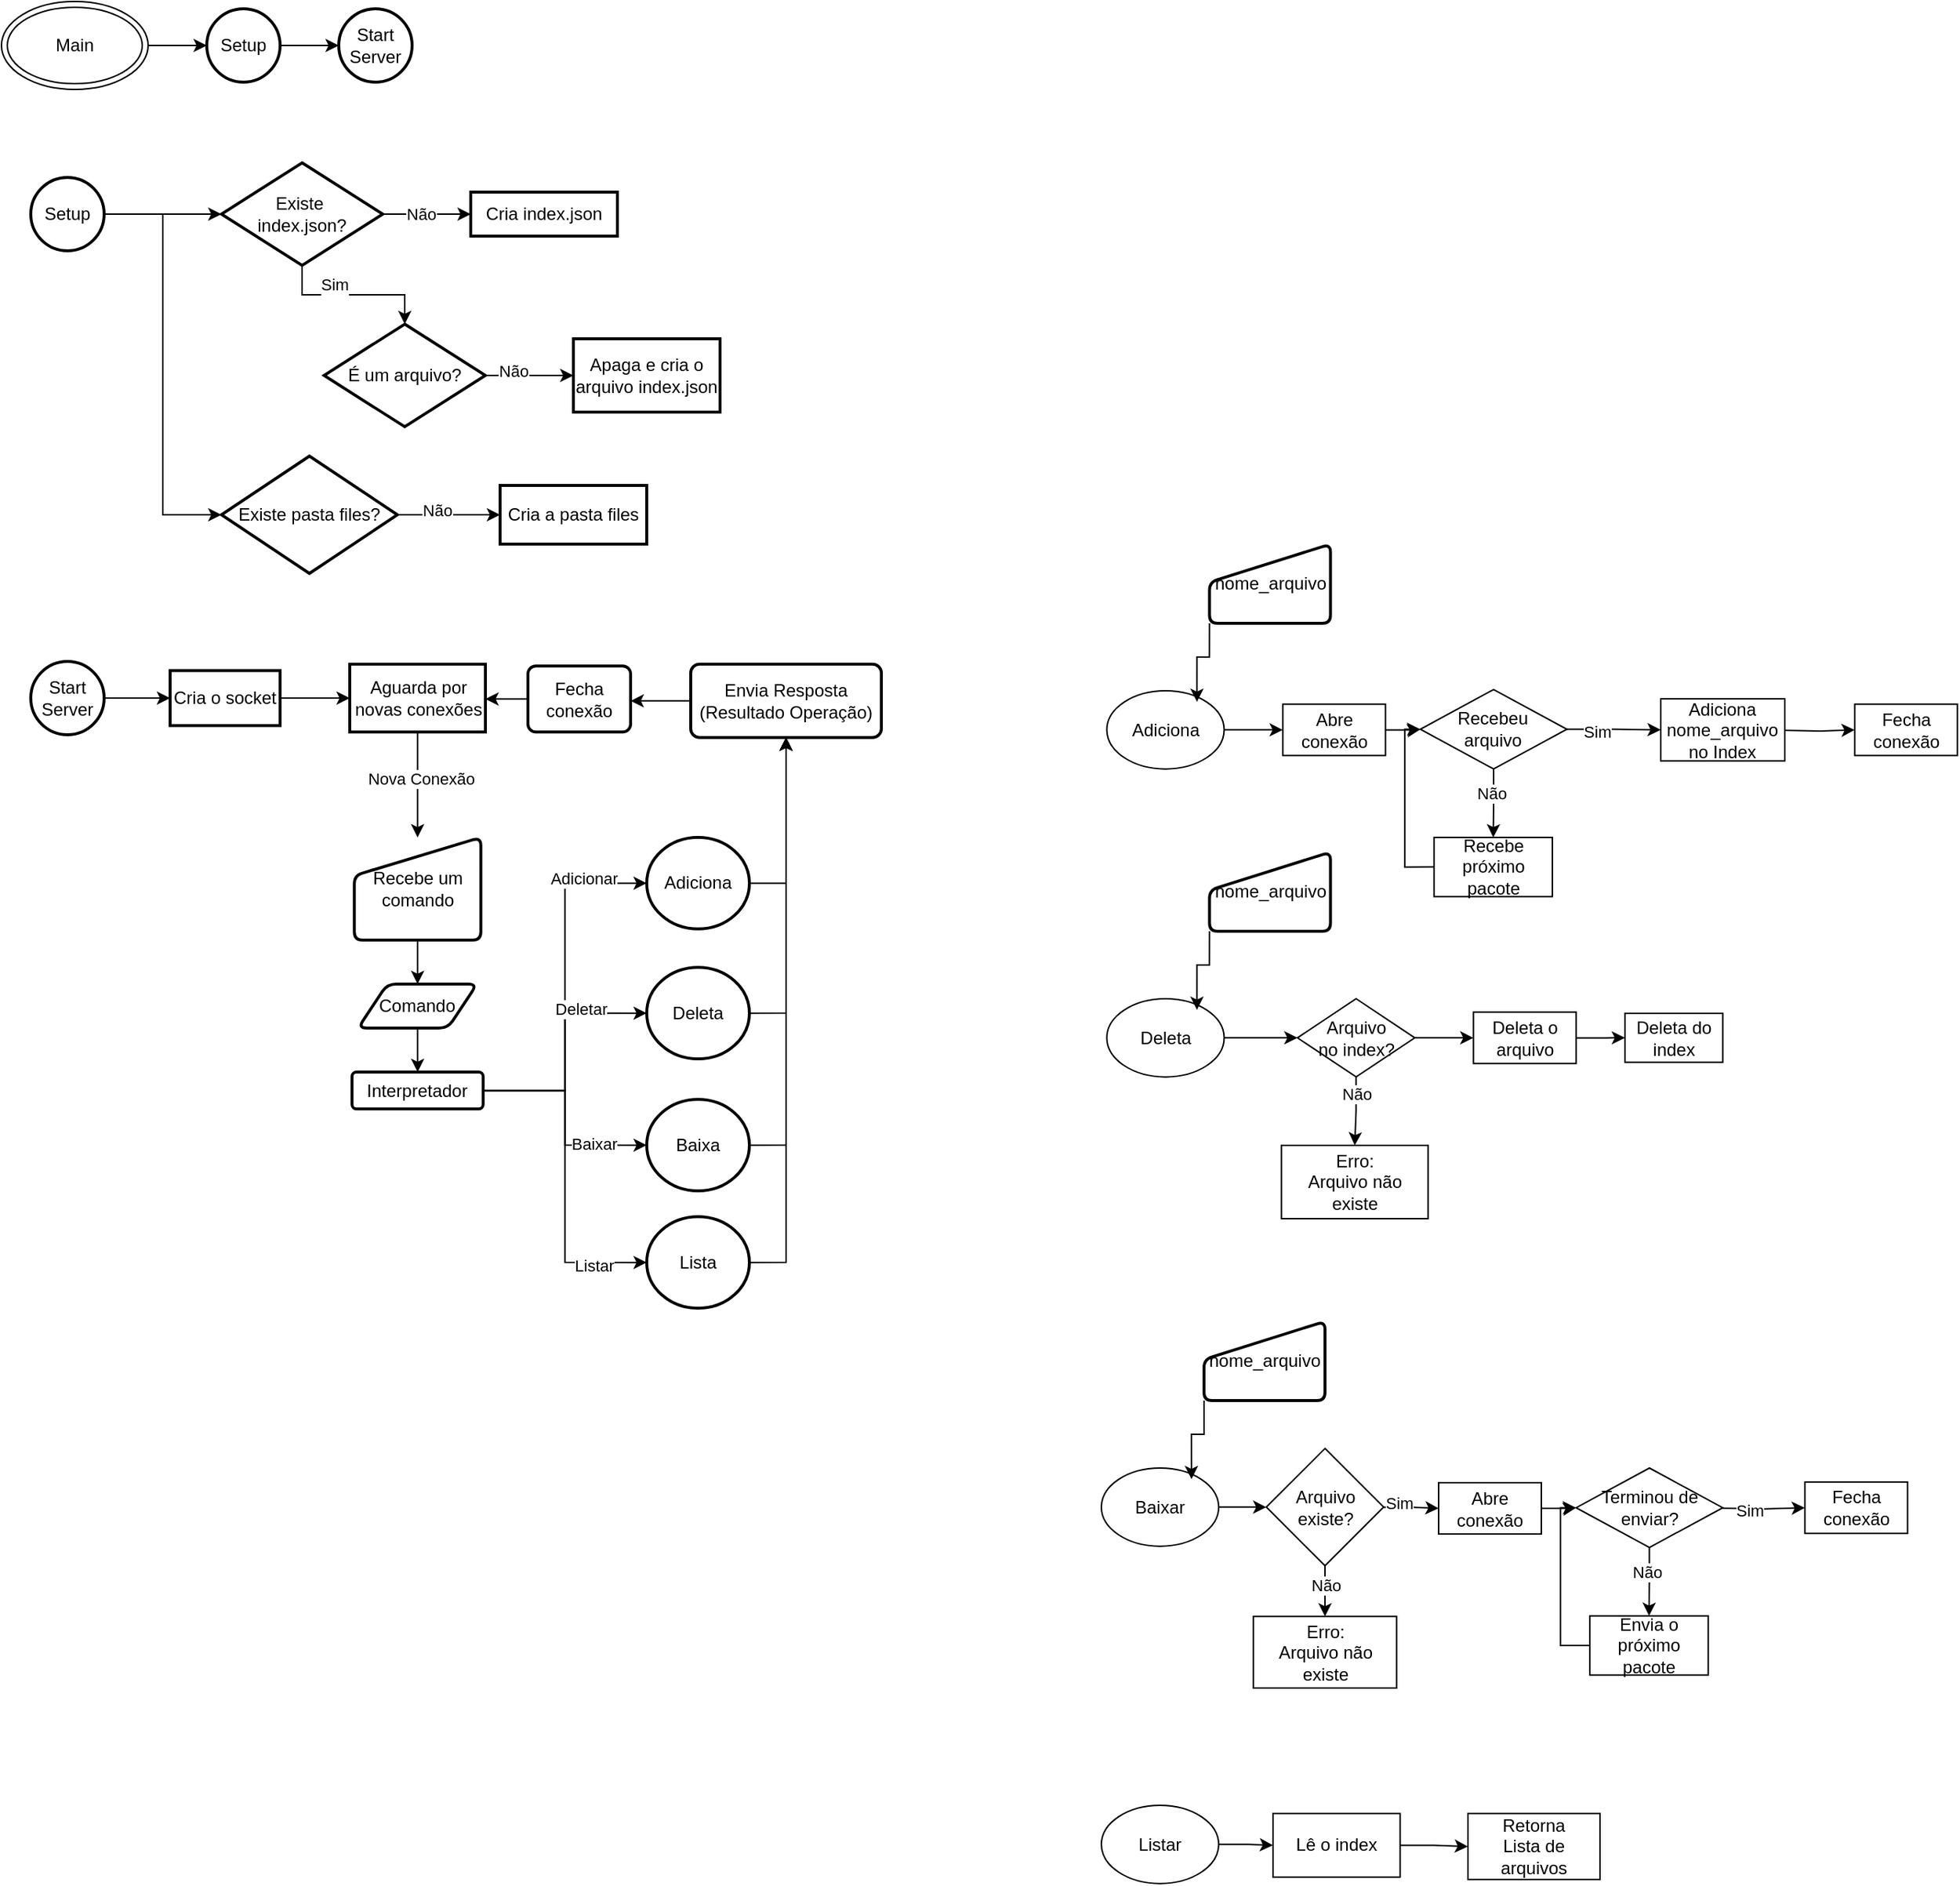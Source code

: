<mxfile version="26.2.10">
  <diagram id="C5RBs43oDa-KdzZeNtuy" name="Page-1">
    <mxGraphModel dx="2792" dy="1654" grid="1" gridSize="10" guides="1" tooltips="1" connect="1" arrows="1" fold="1" page="1" pageScale="1" pageWidth="827" pageHeight="1169" math="0" shadow="0">
      <root>
        <mxCell id="WIyWlLk6GJQsqaUBKTNV-0" />
        <mxCell id="WIyWlLk6GJQsqaUBKTNV-1" parent="WIyWlLk6GJQsqaUBKTNV-0" />
        <mxCell id="AQV6Ltq1wuZ7xdeaDdIy-26" value="" style="edgeStyle=orthogonalEdgeStyle;rounded=0;orthogonalLoop=1;jettySize=auto;html=1;" parent="WIyWlLk6GJQsqaUBKTNV-1" source="AQV6Ltq1wuZ7xdeaDdIy-14" target="AQV6Ltq1wuZ7xdeaDdIy-25" edge="1">
          <mxGeometry relative="1" as="geometry" />
        </mxCell>
        <mxCell id="AQV6Ltq1wuZ7xdeaDdIy-14" value="Setup" style="strokeWidth=2;html=1;shape=mxgraph.flowchart.start_2;whiteSpace=wrap;" parent="WIyWlLk6GJQsqaUBKTNV-1" vertex="1">
          <mxGeometry x="160" y="45" width="50" height="50" as="geometry" />
        </mxCell>
        <mxCell id="AQV6Ltq1wuZ7xdeaDdIy-18" value="" style="edgeStyle=orthogonalEdgeStyle;rounded=0;orthogonalLoop=1;jettySize=auto;html=1;" parent="WIyWlLk6GJQsqaUBKTNV-1" source="AQV6Ltq1wuZ7xdeaDdIy-17" target="AQV6Ltq1wuZ7xdeaDdIy-14" edge="1">
          <mxGeometry relative="1" as="geometry" />
        </mxCell>
        <mxCell id="AQV6Ltq1wuZ7xdeaDdIy-17" value="&lt;div&gt;Main&lt;/div&gt;" style="ellipse;shape=doubleEllipse;whiteSpace=wrap;html=1;" parent="WIyWlLk6GJQsqaUBKTNV-1" vertex="1">
          <mxGeometry x="20" y="40" width="100" height="60" as="geometry" />
        </mxCell>
        <mxCell id="AQV6Ltq1wuZ7xdeaDdIy-32" value="" style="edgeStyle=orthogonalEdgeStyle;rounded=0;orthogonalLoop=1;jettySize=auto;html=1;" parent="WIyWlLk6GJQsqaUBKTNV-1" source="AQV6Ltq1wuZ7xdeaDdIy-20" target="AQV6Ltq1wuZ7xdeaDdIy-31" edge="1">
          <mxGeometry relative="1" as="geometry">
            <Array as="points">
              <mxPoint x="160" y="185" />
              <mxPoint x="160" y="185" />
            </Array>
          </mxGeometry>
        </mxCell>
        <mxCell id="AQV6Ltq1wuZ7xdeaDdIy-49" value="" style="edgeStyle=orthogonalEdgeStyle;rounded=0;orthogonalLoop=1;jettySize=auto;html=1;" parent="WIyWlLk6GJQsqaUBKTNV-1" source="AQV6Ltq1wuZ7xdeaDdIy-20" target="AQV6Ltq1wuZ7xdeaDdIy-48" edge="1">
          <mxGeometry relative="1" as="geometry">
            <Array as="points">
              <mxPoint x="130" y="185" />
              <mxPoint x="130" y="390" />
            </Array>
          </mxGeometry>
        </mxCell>
        <mxCell id="AQV6Ltq1wuZ7xdeaDdIy-20" value="&lt;div&gt;Setup&lt;/div&gt;" style="strokeWidth=2;html=1;shape=mxgraph.flowchart.start_2;whiteSpace=wrap;" parent="WIyWlLk6GJQsqaUBKTNV-1" vertex="1">
          <mxGeometry x="40" y="160" width="50" height="50" as="geometry" />
        </mxCell>
        <mxCell id="AQV6Ltq1wuZ7xdeaDdIy-25" value="&lt;div&gt;Start Server&lt;/div&gt;" style="strokeWidth=2;html=1;shape=mxgraph.flowchart.start_2;whiteSpace=wrap;" parent="WIyWlLk6GJQsqaUBKTNV-1" vertex="1">
          <mxGeometry x="250" y="45" width="50" height="50" as="geometry" />
        </mxCell>
        <mxCell id="AQV6Ltq1wuZ7xdeaDdIy-36" value="" style="edgeStyle=orthogonalEdgeStyle;rounded=0;orthogonalLoop=1;jettySize=auto;html=1;" parent="WIyWlLk6GJQsqaUBKTNV-1" source="AQV6Ltq1wuZ7xdeaDdIy-31" target="AQV6Ltq1wuZ7xdeaDdIy-35" edge="1">
          <mxGeometry relative="1" as="geometry" />
        </mxCell>
        <mxCell id="AQV6Ltq1wuZ7xdeaDdIy-37" value="&lt;div&gt;Não&lt;/div&gt;" style="edgeLabel;html=1;align=center;verticalAlign=middle;resizable=0;points=[];" parent="AQV6Ltq1wuZ7xdeaDdIy-36" vertex="1" connectable="0">
          <mxGeometry x="-0.158" relative="1" as="geometry">
            <mxPoint as="offset" />
          </mxGeometry>
        </mxCell>
        <mxCell id="AQV6Ltq1wuZ7xdeaDdIy-43" value="" style="edgeStyle=orthogonalEdgeStyle;rounded=0;orthogonalLoop=1;jettySize=auto;html=1;" parent="WIyWlLk6GJQsqaUBKTNV-1" source="AQV6Ltq1wuZ7xdeaDdIy-31" target="AQV6Ltq1wuZ7xdeaDdIy-42" edge="1">
          <mxGeometry relative="1" as="geometry" />
        </mxCell>
        <mxCell id="AQV6Ltq1wuZ7xdeaDdIy-44" value="&lt;div&gt;Sim&lt;/div&gt;&lt;div&gt;&lt;br&gt;&lt;/div&gt;" style="edgeLabel;html=1;align=center;verticalAlign=middle;resizable=0;points=[];" parent="AQV6Ltq1wuZ7xdeaDdIy-43" vertex="1" connectable="0">
          <mxGeometry x="-0.246" relative="1" as="geometry">
            <mxPoint as="offset" />
          </mxGeometry>
        </mxCell>
        <mxCell id="AQV6Ltq1wuZ7xdeaDdIy-31" value="&lt;div&gt;Existe&amp;nbsp;&lt;/div&gt;&lt;div&gt;index.json?&lt;/div&gt;" style="strokeWidth=2;html=1;shape=mxgraph.flowchart.decision;whiteSpace=wrap;" parent="WIyWlLk6GJQsqaUBKTNV-1" vertex="1">
          <mxGeometry x="170" y="150" width="110" height="70" as="geometry" />
        </mxCell>
        <mxCell id="AQV6Ltq1wuZ7xdeaDdIy-35" value="&lt;div&gt;Cria index.json&lt;/div&gt;" style="whiteSpace=wrap;html=1;strokeWidth=2;" parent="WIyWlLk6GJQsqaUBKTNV-1" vertex="1">
          <mxGeometry x="340" y="170" width="100" height="30" as="geometry" />
        </mxCell>
        <mxCell id="AQV6Ltq1wuZ7xdeaDdIy-46" value="" style="edgeStyle=orthogonalEdgeStyle;rounded=0;orthogonalLoop=1;jettySize=auto;html=1;" parent="WIyWlLk6GJQsqaUBKTNV-1" source="AQV6Ltq1wuZ7xdeaDdIy-42" target="AQV6Ltq1wuZ7xdeaDdIy-45" edge="1">
          <mxGeometry relative="1" as="geometry" />
        </mxCell>
        <mxCell id="AQV6Ltq1wuZ7xdeaDdIy-47" value="&lt;div&gt;Não&lt;/div&gt;" style="edgeLabel;html=1;align=center;verticalAlign=middle;resizable=0;points=[];" parent="AQV6Ltq1wuZ7xdeaDdIy-46" vertex="1" connectable="0">
          <mxGeometry x="-0.369" y="3" relative="1" as="geometry">
            <mxPoint as="offset" />
          </mxGeometry>
        </mxCell>
        <mxCell id="AQV6Ltq1wuZ7xdeaDdIy-42" value="É um arquivo?" style="strokeWidth=2;html=1;shape=mxgraph.flowchart.decision;whiteSpace=wrap;" parent="WIyWlLk6GJQsqaUBKTNV-1" vertex="1">
          <mxGeometry x="240" y="260" width="110" height="70" as="geometry" />
        </mxCell>
        <mxCell id="AQV6Ltq1wuZ7xdeaDdIy-45" value="&lt;div&gt;Apaga e cria o arquivo index.json&lt;/div&gt;" style="whiteSpace=wrap;html=1;strokeWidth=2;" parent="WIyWlLk6GJQsqaUBKTNV-1" vertex="1">
          <mxGeometry x="410" y="270" width="100" height="50" as="geometry" />
        </mxCell>
        <mxCell id="AQV6Ltq1wuZ7xdeaDdIy-53" value="" style="edgeStyle=orthogonalEdgeStyle;rounded=0;orthogonalLoop=1;jettySize=auto;html=1;" parent="WIyWlLk6GJQsqaUBKTNV-1" source="AQV6Ltq1wuZ7xdeaDdIy-48" target="AQV6Ltq1wuZ7xdeaDdIy-52" edge="1">
          <mxGeometry relative="1" as="geometry" />
        </mxCell>
        <mxCell id="AQV6Ltq1wuZ7xdeaDdIy-54" value="&lt;div&gt;Não&lt;/div&gt;" style="edgeLabel;html=1;align=center;verticalAlign=middle;resizable=0;points=[];" parent="AQV6Ltq1wuZ7xdeaDdIy-53" vertex="1" connectable="0">
          <mxGeometry x="-0.229" y="3" relative="1" as="geometry">
            <mxPoint as="offset" />
          </mxGeometry>
        </mxCell>
        <mxCell id="AQV6Ltq1wuZ7xdeaDdIy-48" value="&lt;div&gt;Existe pasta files?&lt;/div&gt;" style="rhombus;whiteSpace=wrap;html=1;strokeWidth=2;" parent="WIyWlLk6GJQsqaUBKTNV-1" vertex="1">
          <mxGeometry x="170" y="350" width="120" height="80" as="geometry" />
        </mxCell>
        <mxCell id="AQV6Ltq1wuZ7xdeaDdIy-52" value="&lt;div&gt;Cria a pasta files&lt;/div&gt;" style="whiteSpace=wrap;html=1;strokeWidth=2;" parent="WIyWlLk6GJQsqaUBKTNV-1" vertex="1">
          <mxGeometry x="360" y="370" width="100" height="40" as="geometry" />
        </mxCell>
        <mxCell id="AQV6Ltq1wuZ7xdeaDdIy-57" value="" style="edgeStyle=orthogonalEdgeStyle;rounded=0;orthogonalLoop=1;jettySize=auto;html=1;" parent="WIyWlLk6GJQsqaUBKTNV-1" source="AQV6Ltq1wuZ7xdeaDdIy-55" target="AQV6Ltq1wuZ7xdeaDdIy-56" edge="1">
          <mxGeometry relative="1" as="geometry" />
        </mxCell>
        <mxCell id="AQV6Ltq1wuZ7xdeaDdIy-55" value="Start&lt;br&gt;Server" style="strokeWidth=2;html=1;shape=mxgraph.flowchart.start_2;whiteSpace=wrap;" parent="WIyWlLk6GJQsqaUBKTNV-1" vertex="1">
          <mxGeometry x="40" y="490" width="50" height="50" as="geometry" />
        </mxCell>
        <mxCell id="AQV6Ltq1wuZ7xdeaDdIy-59" value="" style="edgeStyle=orthogonalEdgeStyle;rounded=0;orthogonalLoop=1;jettySize=auto;html=1;" parent="WIyWlLk6GJQsqaUBKTNV-1" source="AQV6Ltq1wuZ7xdeaDdIy-56" target="AQV6Ltq1wuZ7xdeaDdIy-58" edge="1">
          <mxGeometry relative="1" as="geometry" />
        </mxCell>
        <mxCell id="AQV6Ltq1wuZ7xdeaDdIy-56" value="Cria o socket" style="whiteSpace=wrap;html=1;strokeWidth=2;" parent="WIyWlLk6GJQsqaUBKTNV-1" vertex="1">
          <mxGeometry x="135" y="496.25" width="75" height="37.5" as="geometry" />
        </mxCell>
        <mxCell id="AQV6Ltq1wuZ7xdeaDdIy-71" value="" style="edgeStyle=orthogonalEdgeStyle;rounded=0;orthogonalLoop=1;jettySize=auto;html=1;" parent="WIyWlLk6GJQsqaUBKTNV-1" source="AQV6Ltq1wuZ7xdeaDdIy-58" target="AQV6Ltq1wuZ7xdeaDdIy-70" edge="1">
          <mxGeometry relative="1" as="geometry" />
        </mxCell>
        <mxCell id="AQV6Ltq1wuZ7xdeaDdIy-73" value="Nova Conexão" style="edgeLabel;html=1;align=center;verticalAlign=middle;resizable=0;points=[];" parent="AQV6Ltq1wuZ7xdeaDdIy-71" vertex="1" connectable="0">
          <mxGeometry x="-0.108" y="2" relative="1" as="geometry">
            <mxPoint as="offset" />
          </mxGeometry>
        </mxCell>
        <mxCell id="AQV6Ltq1wuZ7xdeaDdIy-58" value="&lt;div&gt;Aguarda por &lt;br&gt;&lt;/div&gt;&lt;div&gt;novas conexões&lt;/div&gt;" style="whiteSpace=wrap;html=1;strokeWidth=2;" parent="WIyWlLk6GJQsqaUBKTNV-1" vertex="1">
          <mxGeometry x="257.5" y="491.88" width="92.5" height="46.25" as="geometry" />
        </mxCell>
        <mxCell id="AQV6Ltq1wuZ7xdeaDdIy-76" value="" style="edgeStyle=orthogonalEdgeStyle;rounded=0;orthogonalLoop=1;jettySize=auto;html=1;" parent="WIyWlLk6GJQsqaUBKTNV-1" source="AQV6Ltq1wuZ7xdeaDdIy-70" target="AQV6Ltq1wuZ7xdeaDdIy-75" edge="1">
          <mxGeometry relative="1" as="geometry" />
        </mxCell>
        <mxCell id="AQV6Ltq1wuZ7xdeaDdIy-70" value="Recebe um comando" style="html=1;strokeWidth=2;shape=manualInput;whiteSpace=wrap;rounded=1;size=26;arcSize=11;" parent="WIyWlLk6GJQsqaUBKTNV-1" vertex="1">
          <mxGeometry x="260.62" y="610" width="86.25" height="70" as="geometry" />
        </mxCell>
        <mxCell id="AQV6Ltq1wuZ7xdeaDdIy-78" value="" style="edgeStyle=orthogonalEdgeStyle;rounded=0;orthogonalLoop=1;jettySize=auto;html=1;" parent="WIyWlLk6GJQsqaUBKTNV-1" source="AQV6Ltq1wuZ7xdeaDdIy-75" target="AQV6Ltq1wuZ7xdeaDdIy-77" edge="1">
          <mxGeometry relative="1" as="geometry" />
        </mxCell>
        <mxCell id="AQV6Ltq1wuZ7xdeaDdIy-75" value="&lt;div&gt;Comando&lt;/div&gt;" style="shape=parallelogram;perimeter=parallelogramPerimeter;whiteSpace=wrap;html=1;fixedSize=1;strokeWidth=2;rounded=1;arcSize=12;" parent="WIyWlLk6GJQsqaUBKTNV-1" vertex="1">
          <mxGeometry x="263.11" y="710" width="81.26" height="30" as="geometry" />
        </mxCell>
        <mxCell id="AQV6Ltq1wuZ7xdeaDdIy-88" style="edgeStyle=orthogonalEdgeStyle;rounded=0;orthogonalLoop=1;jettySize=auto;html=1;entryX=0;entryY=0.5;entryDx=0;entryDy=0;exitX=1;exitY=0.5;exitDx=0;exitDy=0;" parent="WIyWlLk6GJQsqaUBKTNV-1" source="AQV6Ltq1wuZ7xdeaDdIy-77" target="AQV6Ltq1wuZ7xdeaDdIy-80" edge="1">
          <mxGeometry relative="1" as="geometry">
            <mxPoint x="410" y="790" as="sourcePoint" />
          </mxGeometry>
        </mxCell>
        <mxCell id="AQV6Ltq1wuZ7xdeaDdIy-92" value="Adicionar" style="edgeLabel;html=1;align=center;verticalAlign=middle;resizable=0;points=[];" parent="AQV6Ltq1wuZ7xdeaDdIy-88" vertex="1" connectable="0">
          <mxGeometry x="0.66" y="3" relative="1" as="geometry">
            <mxPoint as="offset" />
          </mxGeometry>
        </mxCell>
        <mxCell id="AQV6Ltq1wuZ7xdeaDdIy-89" style="edgeStyle=orthogonalEdgeStyle;rounded=0;orthogonalLoop=1;jettySize=auto;html=1;exitX=1;exitY=0.5;exitDx=0;exitDy=0;entryX=0;entryY=0.5;entryDx=0;entryDy=0;" parent="WIyWlLk6GJQsqaUBKTNV-1" source="AQV6Ltq1wuZ7xdeaDdIy-77" target="AQV6Ltq1wuZ7xdeaDdIy-82" edge="1">
          <mxGeometry relative="1" as="geometry" />
        </mxCell>
        <mxCell id="AQV6Ltq1wuZ7xdeaDdIy-93" value="Deletar" style="edgeLabel;html=1;align=center;verticalAlign=middle;resizable=0;points=[];" parent="AQV6Ltq1wuZ7xdeaDdIy-89" vertex="1" connectable="0">
          <mxGeometry x="0.456" y="3" relative="1" as="geometry">
            <mxPoint as="offset" />
          </mxGeometry>
        </mxCell>
        <mxCell id="AQV6Ltq1wuZ7xdeaDdIy-90" style="edgeStyle=orthogonalEdgeStyle;rounded=0;orthogonalLoop=1;jettySize=auto;html=1;exitX=1;exitY=0.5;exitDx=0;exitDy=0;entryX=0;entryY=0.5;entryDx=0;entryDy=0;" parent="WIyWlLk6GJQsqaUBKTNV-1" source="AQV6Ltq1wuZ7xdeaDdIy-77" target="AQV6Ltq1wuZ7xdeaDdIy-83" edge="1">
          <mxGeometry relative="1" as="geometry" />
        </mxCell>
        <mxCell id="AQV6Ltq1wuZ7xdeaDdIy-94" value="Baixar" style="edgeLabel;html=1;align=center;verticalAlign=middle;resizable=0;points=[];" parent="AQV6Ltq1wuZ7xdeaDdIy-90" vertex="1" connectable="0">
          <mxGeometry x="0.512" y="1" relative="1" as="geometry">
            <mxPoint as="offset" />
          </mxGeometry>
        </mxCell>
        <mxCell id="AQV6Ltq1wuZ7xdeaDdIy-91" style="edgeStyle=orthogonalEdgeStyle;rounded=0;orthogonalLoop=1;jettySize=auto;html=1;exitX=1;exitY=0.5;exitDx=0;exitDy=0;entryX=0;entryY=0.5;entryDx=0;entryDy=0;" parent="WIyWlLk6GJQsqaUBKTNV-1" source="AQV6Ltq1wuZ7xdeaDdIy-77" target="AQV6Ltq1wuZ7xdeaDdIy-86" edge="1">
          <mxGeometry relative="1" as="geometry" />
        </mxCell>
        <mxCell id="AQV6Ltq1wuZ7xdeaDdIy-95" value="Listar" style="edgeLabel;html=1;align=center;verticalAlign=middle;resizable=0;points=[];" parent="AQV6Ltq1wuZ7xdeaDdIy-91" vertex="1" connectable="0">
          <mxGeometry x="0.682" y="-2" relative="1" as="geometry">
            <mxPoint as="offset" />
          </mxGeometry>
        </mxCell>
        <mxCell id="AQV6Ltq1wuZ7xdeaDdIy-77" value="Interpretador" style="whiteSpace=wrap;html=1;strokeWidth=2;rounded=1;arcSize=12;" parent="WIyWlLk6GJQsqaUBKTNV-1" vertex="1">
          <mxGeometry x="259.05" y="770" width="89.39" height="25.16" as="geometry" />
        </mxCell>
        <mxCell id="AQV6Ltq1wuZ7xdeaDdIy-107" value="" style="edgeStyle=orthogonalEdgeStyle;rounded=0;orthogonalLoop=1;jettySize=auto;html=1;" parent="WIyWlLk6GJQsqaUBKTNV-1" source="AQV6Ltq1wuZ7xdeaDdIy-80" target="AQV6Ltq1wuZ7xdeaDdIy-106" edge="1">
          <mxGeometry relative="1" as="geometry">
            <Array as="points">
              <mxPoint x="555" y="641" />
            </Array>
          </mxGeometry>
        </mxCell>
        <mxCell id="AQV6Ltq1wuZ7xdeaDdIy-80" value="Adiciona" style="ellipse;whiteSpace=wrap;html=1;strokeWidth=2;rounded=1;arcSize=12;" parent="WIyWlLk6GJQsqaUBKTNV-1" vertex="1">
          <mxGeometry x="460" y="610" width="70" height="62.42" as="geometry" />
        </mxCell>
        <mxCell id="AQV6Ltq1wuZ7xdeaDdIy-112" style="edgeStyle=orthogonalEdgeStyle;rounded=0;orthogonalLoop=1;jettySize=auto;html=1;exitX=1;exitY=0.5;exitDx=0;exitDy=0;entryX=0.5;entryY=1;entryDx=0;entryDy=0;" parent="WIyWlLk6GJQsqaUBKTNV-1" source="AQV6Ltq1wuZ7xdeaDdIy-82" target="AQV6Ltq1wuZ7xdeaDdIy-106" edge="1">
          <mxGeometry relative="1" as="geometry" />
        </mxCell>
        <mxCell id="AQV6Ltq1wuZ7xdeaDdIy-82" value="Deleta" style="ellipse;whiteSpace=wrap;html=1;strokeWidth=2;rounded=1;arcSize=12;" parent="WIyWlLk6GJQsqaUBKTNV-1" vertex="1">
          <mxGeometry x="460" y="698.63" width="70" height="62.42" as="geometry" />
        </mxCell>
        <mxCell id="AQV6Ltq1wuZ7xdeaDdIy-113" style="edgeStyle=orthogonalEdgeStyle;rounded=0;orthogonalLoop=1;jettySize=auto;html=1;exitX=1;exitY=0.5;exitDx=0;exitDy=0;entryX=0.5;entryY=1;entryDx=0;entryDy=0;" parent="WIyWlLk6GJQsqaUBKTNV-1" source="AQV6Ltq1wuZ7xdeaDdIy-83" target="AQV6Ltq1wuZ7xdeaDdIy-106" edge="1">
          <mxGeometry relative="1" as="geometry" />
        </mxCell>
        <mxCell id="AQV6Ltq1wuZ7xdeaDdIy-83" value="&lt;div&gt;Baixa&lt;/div&gt;" style="ellipse;whiteSpace=wrap;html=1;strokeWidth=2;rounded=1;arcSize=12;" parent="WIyWlLk6GJQsqaUBKTNV-1" vertex="1">
          <mxGeometry x="460" y="788.63" width="70" height="62.42" as="geometry" />
        </mxCell>
        <mxCell id="AQV6Ltq1wuZ7xdeaDdIy-115" style="edgeStyle=orthogonalEdgeStyle;rounded=0;orthogonalLoop=1;jettySize=auto;html=1;exitX=1;exitY=0.5;exitDx=0;exitDy=0;entryX=0.5;entryY=1;entryDx=0;entryDy=0;" parent="WIyWlLk6GJQsqaUBKTNV-1" source="AQV6Ltq1wuZ7xdeaDdIy-86" target="AQV6Ltq1wuZ7xdeaDdIy-106" edge="1">
          <mxGeometry relative="1" as="geometry" />
        </mxCell>
        <mxCell id="AQV6Ltq1wuZ7xdeaDdIy-86" value="Lista" style="ellipse;whiteSpace=wrap;html=1;strokeWidth=2;rounded=1;arcSize=12;" parent="WIyWlLk6GJQsqaUBKTNV-1" vertex="1">
          <mxGeometry x="460" y="868.63" width="70" height="62.42" as="geometry" />
        </mxCell>
        <mxCell id="AQV6Ltq1wuZ7xdeaDdIy-111" value="" style="edgeStyle=orthogonalEdgeStyle;rounded=0;orthogonalLoop=1;jettySize=auto;html=1;" parent="WIyWlLk6GJQsqaUBKTNV-1" source="AQV6Ltq1wuZ7xdeaDdIy-106" target="AQV6Ltq1wuZ7xdeaDdIy-108" edge="1">
          <mxGeometry relative="1" as="geometry">
            <Array as="points">
              <mxPoint x="470" y="516" />
              <mxPoint x="470" y="516" />
            </Array>
          </mxGeometry>
        </mxCell>
        <mxCell id="AQV6Ltq1wuZ7xdeaDdIy-106" value="Envia Resposta&lt;br&gt;(Resultado Operação)" style="whiteSpace=wrap;html=1;strokeWidth=2;rounded=1;arcSize=12;" parent="WIyWlLk6GJQsqaUBKTNV-1" vertex="1">
          <mxGeometry x="490" y="491.88" width="130" height="50" as="geometry" />
        </mxCell>
        <mxCell id="AQV6Ltq1wuZ7xdeaDdIy-110" style="edgeStyle=orthogonalEdgeStyle;rounded=0;orthogonalLoop=1;jettySize=auto;html=1;exitX=0;exitY=0.5;exitDx=0;exitDy=0;entryX=1;entryY=0.5;entryDx=0;entryDy=0;" parent="WIyWlLk6GJQsqaUBKTNV-1" source="AQV6Ltq1wuZ7xdeaDdIy-108" target="AQV6Ltq1wuZ7xdeaDdIy-58" edge="1">
          <mxGeometry relative="1" as="geometry" />
        </mxCell>
        <mxCell id="AQV6Ltq1wuZ7xdeaDdIy-108" value="&lt;div&gt;Fecha conexão&lt;/div&gt;" style="rounded=1;whiteSpace=wrap;html=1;strokeWidth=2;arcSize=12;" parent="WIyWlLk6GJQsqaUBKTNV-1" vertex="1">
          <mxGeometry x="379" y="493.14" width="70" height="44.99" as="geometry" />
        </mxCell>
        <mxCell id="pnvKoBJKZdN2tV3ARTNS-5" value="" style="edgeStyle=orthogonalEdgeStyle;rounded=0;orthogonalLoop=1;jettySize=auto;html=1;" edge="1" parent="WIyWlLk6GJQsqaUBKTNV-1" source="pnvKoBJKZdN2tV3ARTNS-0" target="pnvKoBJKZdN2tV3ARTNS-4">
          <mxGeometry relative="1" as="geometry" />
        </mxCell>
        <mxCell id="pnvKoBJKZdN2tV3ARTNS-0" value="&lt;div&gt;Adiciona&lt;/div&gt;" style="ellipse;whiteSpace=wrap;html=1;" vertex="1" parent="WIyWlLk6GJQsqaUBKTNV-1">
          <mxGeometry x="773.74" y="510" width="80" height="53.33" as="geometry" />
        </mxCell>
        <mxCell id="pnvKoBJKZdN2tV3ARTNS-1" value="nome_arquivo" style="html=1;strokeWidth=2;shape=manualInput;whiteSpace=wrap;rounded=1;size=26;arcSize=11;" vertex="1" parent="WIyWlLk6GJQsqaUBKTNV-1">
          <mxGeometry x="843.74" y="410" width="82.5" height="54" as="geometry" />
        </mxCell>
        <mxCell id="pnvKoBJKZdN2tV3ARTNS-3" style="edgeStyle=orthogonalEdgeStyle;rounded=0;orthogonalLoop=1;jettySize=auto;html=1;exitX=0;exitY=1;exitDx=0;exitDy=0;entryX=0.768;entryY=0.142;entryDx=0;entryDy=0;entryPerimeter=0;" edge="1" parent="WIyWlLk6GJQsqaUBKTNV-1" source="pnvKoBJKZdN2tV3ARTNS-1" target="pnvKoBJKZdN2tV3ARTNS-0">
          <mxGeometry relative="1" as="geometry" />
        </mxCell>
        <mxCell id="pnvKoBJKZdN2tV3ARTNS-10" value="" style="edgeStyle=orthogonalEdgeStyle;rounded=0;orthogonalLoop=1;jettySize=auto;html=1;" edge="1" parent="WIyWlLk6GJQsqaUBKTNV-1" source="pnvKoBJKZdN2tV3ARTNS-4" target="pnvKoBJKZdN2tV3ARTNS-9">
          <mxGeometry relative="1" as="geometry" />
        </mxCell>
        <mxCell id="pnvKoBJKZdN2tV3ARTNS-4" value="Abre conexão" style="whiteSpace=wrap;html=1;" vertex="1" parent="WIyWlLk6GJQsqaUBKTNV-1">
          <mxGeometry x="893.74" y="519.17" width="70" height="35" as="geometry" />
        </mxCell>
        <mxCell id="pnvKoBJKZdN2tV3ARTNS-12" value="" style="edgeStyle=orthogonalEdgeStyle;rounded=0;orthogonalLoop=1;jettySize=auto;html=1;" edge="1" parent="WIyWlLk6GJQsqaUBKTNV-1" source="pnvKoBJKZdN2tV3ARTNS-9" target="pnvKoBJKZdN2tV3ARTNS-11">
          <mxGeometry relative="1" as="geometry" />
        </mxCell>
        <mxCell id="pnvKoBJKZdN2tV3ARTNS-13" value="Não" style="edgeLabel;html=1;align=center;verticalAlign=middle;resizable=0;points=[];" vertex="1" connectable="0" parent="pnvKoBJKZdN2tV3ARTNS-12">
          <mxGeometry x="-0.289" y="-2" relative="1" as="geometry">
            <mxPoint as="offset" />
          </mxGeometry>
        </mxCell>
        <mxCell id="pnvKoBJKZdN2tV3ARTNS-16" value="" style="edgeStyle=orthogonalEdgeStyle;rounded=0;orthogonalLoop=1;jettySize=auto;html=1;" edge="1" parent="WIyWlLk6GJQsqaUBKTNV-1" source="pnvKoBJKZdN2tV3ARTNS-9" target="pnvKoBJKZdN2tV3ARTNS-15">
          <mxGeometry relative="1" as="geometry" />
        </mxCell>
        <mxCell id="pnvKoBJKZdN2tV3ARTNS-17" value="Sim" style="edgeLabel;html=1;align=center;verticalAlign=middle;resizable=0;points=[];" vertex="1" connectable="0" parent="pnvKoBJKZdN2tV3ARTNS-16">
          <mxGeometry x="-0.372" y="-1" relative="1" as="geometry">
            <mxPoint as="offset" />
          </mxGeometry>
        </mxCell>
        <mxCell id="pnvKoBJKZdN2tV3ARTNS-9" value="Recebeu&lt;br&gt;&lt;div&gt;arquivo&lt;/div&gt;" style="rhombus;whiteSpace=wrap;html=1;" vertex="1" parent="WIyWlLk6GJQsqaUBKTNV-1">
          <mxGeometry x="987.48" y="509.17" width="100" height="54.16" as="geometry" />
        </mxCell>
        <mxCell id="pnvKoBJKZdN2tV3ARTNS-14" style="edgeStyle=orthogonalEdgeStyle;rounded=0;orthogonalLoop=1;jettySize=auto;html=1;exitX=0;exitY=0.5;exitDx=0;exitDy=0;entryX=0;entryY=0.5;entryDx=0;entryDy=0;" edge="1" parent="WIyWlLk6GJQsqaUBKTNV-1" source="pnvKoBJKZdN2tV3ARTNS-11" target="pnvKoBJKZdN2tV3ARTNS-9">
          <mxGeometry relative="1" as="geometry" />
        </mxCell>
        <mxCell id="pnvKoBJKZdN2tV3ARTNS-11" value="Recebe próximo pacote" style="whiteSpace=wrap;html=1;" vertex="1" parent="WIyWlLk6GJQsqaUBKTNV-1">
          <mxGeometry x="996.85" y="610" width="80.7" height="40.35" as="geometry" />
        </mxCell>
        <mxCell id="pnvKoBJKZdN2tV3ARTNS-15" value="Adiciona&lt;br&gt;nome_arquivo&lt;br&gt;no Index" style="whiteSpace=wrap;html=1;" vertex="1" parent="WIyWlLk6GJQsqaUBKTNV-1">
          <mxGeometry x="1151.44" y="515.52" width="84.6" height="42.3" as="geometry" />
        </mxCell>
        <mxCell id="pnvKoBJKZdN2tV3ARTNS-37" value="" style="edgeStyle=orthogonalEdgeStyle;rounded=0;orthogonalLoop=1;jettySize=auto;html=1;" edge="1" parent="WIyWlLk6GJQsqaUBKTNV-1" source="pnvKoBJKZdN2tV3ARTNS-21" target="pnvKoBJKZdN2tV3ARTNS-36">
          <mxGeometry relative="1" as="geometry" />
        </mxCell>
        <mxCell id="pnvKoBJKZdN2tV3ARTNS-21" value="Deleta" style="ellipse;whiteSpace=wrap;html=1;" vertex="1" parent="WIyWlLk6GJQsqaUBKTNV-1">
          <mxGeometry x="773.74" y="720" width="80" height="53.33" as="geometry" />
        </mxCell>
        <mxCell id="pnvKoBJKZdN2tV3ARTNS-22" value="nome_arquivo" style="html=1;strokeWidth=2;shape=manualInput;whiteSpace=wrap;rounded=1;size=26;arcSize=11;" vertex="1" parent="WIyWlLk6GJQsqaUBKTNV-1">
          <mxGeometry x="843.74" y="620" width="82.5" height="54" as="geometry" />
        </mxCell>
        <mxCell id="pnvKoBJKZdN2tV3ARTNS-23" style="edgeStyle=orthogonalEdgeStyle;rounded=0;orthogonalLoop=1;jettySize=auto;html=1;exitX=0;exitY=1;exitDx=0;exitDy=0;entryX=0.768;entryY=0.142;entryDx=0;entryDy=0;entryPerimeter=0;" edge="1" parent="WIyWlLk6GJQsqaUBKTNV-1" source="pnvKoBJKZdN2tV3ARTNS-22" target="pnvKoBJKZdN2tV3ARTNS-21">
          <mxGeometry relative="1" as="geometry" />
        </mxCell>
        <mxCell id="pnvKoBJKZdN2tV3ARTNS-39" value="" style="edgeStyle=orthogonalEdgeStyle;rounded=0;orthogonalLoop=1;jettySize=auto;html=1;" edge="1" parent="WIyWlLk6GJQsqaUBKTNV-1" source="pnvKoBJKZdN2tV3ARTNS-36" target="pnvKoBJKZdN2tV3ARTNS-38">
          <mxGeometry relative="1" as="geometry" />
        </mxCell>
        <mxCell id="pnvKoBJKZdN2tV3ARTNS-40" value="Não" style="edgeLabel;html=1;align=center;verticalAlign=middle;resizable=0;points=[];" vertex="1" connectable="0" parent="pnvKoBJKZdN2tV3ARTNS-39">
          <mxGeometry x="-0.545" relative="1" as="geometry">
            <mxPoint as="offset" />
          </mxGeometry>
        </mxCell>
        <mxCell id="pnvKoBJKZdN2tV3ARTNS-42" value="" style="edgeStyle=orthogonalEdgeStyle;rounded=0;orthogonalLoop=1;jettySize=auto;html=1;" edge="1" parent="WIyWlLk6GJQsqaUBKTNV-1" source="pnvKoBJKZdN2tV3ARTNS-36" target="pnvKoBJKZdN2tV3ARTNS-41">
          <mxGeometry relative="1" as="geometry" />
        </mxCell>
        <mxCell id="pnvKoBJKZdN2tV3ARTNS-36" value="Arquivo&lt;br&gt;no index?" style="rhombus;whiteSpace=wrap;html=1;" vertex="1" parent="WIyWlLk6GJQsqaUBKTNV-1">
          <mxGeometry x="903.74" y="719.99" width="80" height="53.34" as="geometry" />
        </mxCell>
        <mxCell id="pnvKoBJKZdN2tV3ARTNS-38" value="Erro:&lt;br&gt;Arquivo não existe" style="whiteSpace=wrap;html=1;" vertex="1" parent="WIyWlLk6GJQsqaUBKTNV-1">
          <mxGeometry x="892.79" y="820" width="100" height="50" as="geometry" />
        </mxCell>
        <mxCell id="pnvKoBJKZdN2tV3ARTNS-44" value="" style="edgeStyle=orthogonalEdgeStyle;rounded=0;orthogonalLoop=1;jettySize=auto;html=1;" edge="1" parent="WIyWlLk6GJQsqaUBKTNV-1" source="pnvKoBJKZdN2tV3ARTNS-41" target="pnvKoBJKZdN2tV3ARTNS-43">
          <mxGeometry relative="1" as="geometry" />
        </mxCell>
        <mxCell id="pnvKoBJKZdN2tV3ARTNS-41" value="Deleta o arquivo" style="whiteSpace=wrap;html=1;" vertex="1" parent="WIyWlLk6GJQsqaUBKTNV-1">
          <mxGeometry x="1023.72" y="729.15" width="70.02" height="35.01" as="geometry" />
        </mxCell>
        <mxCell id="pnvKoBJKZdN2tV3ARTNS-43" value="Deleta do index" style="whiteSpace=wrap;html=1;" vertex="1" parent="WIyWlLk6GJQsqaUBKTNV-1">
          <mxGeometry x="1127.06" y="729.99" width="66.68" height="33.34" as="geometry" />
        </mxCell>
        <mxCell id="pnvKoBJKZdN2tV3ARTNS-66" value="" style="edgeStyle=orthogonalEdgeStyle;rounded=0;orthogonalLoop=1;jettySize=auto;html=1;" edge="1" parent="WIyWlLk6GJQsqaUBKTNV-1" source="pnvKoBJKZdN2tV3ARTNS-48" target="pnvKoBJKZdN2tV3ARTNS-65">
          <mxGeometry relative="1" as="geometry" />
        </mxCell>
        <mxCell id="pnvKoBJKZdN2tV3ARTNS-48" value="Baixar" style="ellipse;whiteSpace=wrap;html=1;" vertex="1" parent="WIyWlLk6GJQsqaUBKTNV-1">
          <mxGeometry x="770" y="1040" width="80" height="53.33" as="geometry" />
        </mxCell>
        <mxCell id="pnvKoBJKZdN2tV3ARTNS-49" value="nome_arquivo" style="html=1;strokeWidth=2;shape=manualInput;whiteSpace=wrap;rounded=1;size=26;arcSize=11;" vertex="1" parent="WIyWlLk6GJQsqaUBKTNV-1">
          <mxGeometry x="840" y="940" width="82.5" height="54" as="geometry" />
        </mxCell>
        <mxCell id="pnvKoBJKZdN2tV3ARTNS-50" style="edgeStyle=orthogonalEdgeStyle;rounded=0;orthogonalLoop=1;jettySize=auto;html=1;exitX=0;exitY=1;exitDx=0;exitDy=0;entryX=0.768;entryY=0.142;entryDx=0;entryDy=0;entryPerimeter=0;" edge="1" parent="WIyWlLk6GJQsqaUBKTNV-1" source="pnvKoBJKZdN2tV3ARTNS-49" target="pnvKoBJKZdN2tV3ARTNS-48">
          <mxGeometry relative="1" as="geometry" />
        </mxCell>
        <mxCell id="pnvKoBJKZdN2tV3ARTNS-51" value="" style="edgeStyle=orthogonalEdgeStyle;rounded=0;orthogonalLoop=1;jettySize=auto;html=1;" edge="1" parent="WIyWlLk6GJQsqaUBKTNV-1" source="pnvKoBJKZdN2tV3ARTNS-52" target="pnvKoBJKZdN2tV3ARTNS-57">
          <mxGeometry relative="1" as="geometry" />
        </mxCell>
        <mxCell id="pnvKoBJKZdN2tV3ARTNS-52" value="Abre conexão" style="whiteSpace=wrap;html=1;" vertex="1" parent="WIyWlLk6GJQsqaUBKTNV-1">
          <mxGeometry x="1000" y="1050" width="70" height="35" as="geometry" />
        </mxCell>
        <mxCell id="pnvKoBJKZdN2tV3ARTNS-53" value="" style="edgeStyle=orthogonalEdgeStyle;rounded=0;orthogonalLoop=1;jettySize=auto;html=1;" edge="1" parent="WIyWlLk6GJQsqaUBKTNV-1" source="pnvKoBJKZdN2tV3ARTNS-57" target="pnvKoBJKZdN2tV3ARTNS-59">
          <mxGeometry relative="1" as="geometry" />
        </mxCell>
        <mxCell id="pnvKoBJKZdN2tV3ARTNS-54" value="Não" style="edgeLabel;html=1;align=center;verticalAlign=middle;resizable=0;points=[];" vertex="1" connectable="0" parent="pnvKoBJKZdN2tV3ARTNS-53">
          <mxGeometry x="-0.289" y="-2" relative="1" as="geometry">
            <mxPoint as="offset" />
          </mxGeometry>
        </mxCell>
        <mxCell id="pnvKoBJKZdN2tV3ARTNS-57" value="Terminou de enviar?" style="rhombus;whiteSpace=wrap;html=1;" vertex="1" parent="WIyWlLk6GJQsqaUBKTNV-1">
          <mxGeometry x="1093.74" y="1040" width="100" height="54.16" as="geometry" />
        </mxCell>
        <mxCell id="pnvKoBJKZdN2tV3ARTNS-58" style="edgeStyle=orthogonalEdgeStyle;rounded=0;orthogonalLoop=1;jettySize=auto;html=1;exitX=0;exitY=0.5;exitDx=0;exitDy=0;entryX=0;entryY=0.5;entryDx=0;entryDy=0;" edge="1" parent="WIyWlLk6GJQsqaUBKTNV-1" source="pnvKoBJKZdN2tV3ARTNS-59" target="pnvKoBJKZdN2tV3ARTNS-57">
          <mxGeometry relative="1" as="geometry" />
        </mxCell>
        <mxCell id="pnvKoBJKZdN2tV3ARTNS-59" value="Envia o próximo pacote" style="whiteSpace=wrap;html=1;" vertex="1" parent="WIyWlLk6GJQsqaUBKTNV-1">
          <mxGeometry x="1103.11" y="1140.83" width="80.7" height="40.35" as="geometry" />
        </mxCell>
        <mxCell id="pnvKoBJKZdN2tV3ARTNS-68" value="" style="edgeStyle=orthogonalEdgeStyle;rounded=0;orthogonalLoop=1;jettySize=auto;html=1;" edge="1" parent="WIyWlLk6GJQsqaUBKTNV-1" source="pnvKoBJKZdN2tV3ARTNS-65" target="pnvKoBJKZdN2tV3ARTNS-67">
          <mxGeometry relative="1" as="geometry" />
        </mxCell>
        <mxCell id="pnvKoBJKZdN2tV3ARTNS-69" value="Não" style="edgeLabel;html=1;align=center;verticalAlign=middle;resizable=0;points=[];" vertex="1" connectable="0" parent="pnvKoBJKZdN2tV3ARTNS-68">
          <mxGeometry x="-0.399" relative="1" as="geometry">
            <mxPoint as="offset" />
          </mxGeometry>
        </mxCell>
        <mxCell id="pnvKoBJKZdN2tV3ARTNS-73" value="" style="edgeStyle=orthogonalEdgeStyle;rounded=0;orthogonalLoop=1;jettySize=auto;html=1;" edge="1" parent="WIyWlLk6GJQsqaUBKTNV-1" source="pnvKoBJKZdN2tV3ARTNS-65" target="pnvKoBJKZdN2tV3ARTNS-52">
          <mxGeometry relative="1" as="geometry" />
        </mxCell>
        <mxCell id="pnvKoBJKZdN2tV3ARTNS-74" value="Sim" style="edgeLabel;html=1;align=center;verticalAlign=middle;resizable=0;points=[];" vertex="1" connectable="0" parent="pnvKoBJKZdN2tV3ARTNS-73">
          <mxGeometry x="-0.476" y="3" relative="1" as="geometry">
            <mxPoint as="offset" />
          </mxGeometry>
        </mxCell>
        <mxCell id="pnvKoBJKZdN2tV3ARTNS-65" value="Arquivo existe?" style="rhombus;whiteSpace=wrap;html=1;" vertex="1" parent="WIyWlLk6GJQsqaUBKTNV-1">
          <mxGeometry x="882.5" y="1026.665" width="80" height="80" as="geometry" />
        </mxCell>
        <mxCell id="pnvKoBJKZdN2tV3ARTNS-67" value="Erro:&lt;br&gt;Arquivo não existe" style="whiteSpace=wrap;html=1;" vertex="1" parent="WIyWlLk6GJQsqaUBKTNV-1">
          <mxGeometry x="873.68" y="1141.18" width="97.63" height="48.82" as="geometry" />
        </mxCell>
        <mxCell id="pnvKoBJKZdN2tV3ARTNS-105" value="" style="edgeStyle=orthogonalEdgeStyle;rounded=0;orthogonalLoop=1;jettySize=auto;html=1;" edge="1" parent="WIyWlLk6GJQsqaUBKTNV-1" source="pnvKoBJKZdN2tV3ARTNS-76" target="pnvKoBJKZdN2tV3ARTNS-104">
          <mxGeometry relative="1" as="geometry" />
        </mxCell>
        <mxCell id="pnvKoBJKZdN2tV3ARTNS-76" value="Listar" style="ellipse;whiteSpace=wrap;html=1;" vertex="1" parent="WIyWlLk6GJQsqaUBKTNV-1">
          <mxGeometry x="770" y="1270" width="80" height="53.33" as="geometry" />
        </mxCell>
        <mxCell id="pnvKoBJKZdN2tV3ARTNS-95" value="" style="edgeStyle=orthogonalEdgeStyle;rounded=0;orthogonalLoop=1;jettySize=auto;html=1;" edge="1" parent="WIyWlLk6GJQsqaUBKTNV-1" target="pnvKoBJKZdN2tV3ARTNS-97">
          <mxGeometry relative="1" as="geometry">
            <mxPoint x="1193.74" y="1067.42" as="sourcePoint" />
          </mxGeometry>
        </mxCell>
        <mxCell id="pnvKoBJKZdN2tV3ARTNS-96" value="Sim" style="edgeLabel;html=1;align=center;verticalAlign=middle;resizable=0;points=[];" vertex="1" connectable="0" parent="pnvKoBJKZdN2tV3ARTNS-95">
          <mxGeometry x="-0.35" y="-1" relative="1" as="geometry">
            <mxPoint as="offset" />
          </mxGeometry>
        </mxCell>
        <mxCell id="pnvKoBJKZdN2tV3ARTNS-97" value="Fecha&lt;br&gt;conexão" style="whiteSpace=wrap;html=1;" vertex="1" parent="WIyWlLk6GJQsqaUBKTNV-1">
          <mxGeometry x="1249.74" y="1049.58" width="70" height="35" as="geometry" />
        </mxCell>
        <mxCell id="pnvKoBJKZdN2tV3ARTNS-98" value="" style="edgeStyle=orthogonalEdgeStyle;rounded=0;orthogonalLoop=1;jettySize=auto;html=1;" edge="1" parent="WIyWlLk6GJQsqaUBKTNV-1" target="pnvKoBJKZdN2tV3ARTNS-100">
          <mxGeometry relative="1" as="geometry">
            <mxPoint x="1236.04" y="537.01" as="sourcePoint" />
          </mxGeometry>
        </mxCell>
        <mxCell id="pnvKoBJKZdN2tV3ARTNS-100" value="Fecha&lt;br&gt;conexão" style="whiteSpace=wrap;html=1;" vertex="1" parent="WIyWlLk6GJQsqaUBKTNV-1">
          <mxGeometry x="1283.74" y="519.17" width="70" height="35" as="geometry" />
        </mxCell>
        <mxCell id="pnvKoBJKZdN2tV3ARTNS-101" value="&lt;div&gt;Retorna&lt;/div&gt;&lt;div&gt;Lista de arquivos&lt;/div&gt;" style="whiteSpace=wrap;html=1;" vertex="1" parent="WIyWlLk6GJQsqaUBKTNV-1">
          <mxGeometry x="1020" y="1275.59" width="90" height="45" as="geometry" />
        </mxCell>
        <mxCell id="pnvKoBJKZdN2tV3ARTNS-106" value="" style="edgeStyle=orthogonalEdgeStyle;rounded=0;orthogonalLoop=1;jettySize=auto;html=1;" edge="1" parent="WIyWlLk6GJQsqaUBKTNV-1" source="pnvKoBJKZdN2tV3ARTNS-104" target="pnvKoBJKZdN2tV3ARTNS-101">
          <mxGeometry relative="1" as="geometry" />
        </mxCell>
        <mxCell id="pnvKoBJKZdN2tV3ARTNS-104" value="Lê o index" style="whiteSpace=wrap;html=1;" vertex="1" parent="WIyWlLk6GJQsqaUBKTNV-1">
          <mxGeometry x="887.07" y="1275.59" width="86.67" height="43.34" as="geometry" />
        </mxCell>
      </root>
    </mxGraphModel>
  </diagram>
</mxfile>
